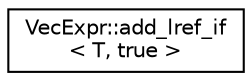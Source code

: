 digraph "Graphical Class Hierarchy"
{
 // LATEX_PDF_SIZE
  edge [fontname="Helvetica",fontsize="10",labelfontname="Helvetica",labelfontsize="10"];
  node [fontname="Helvetica",fontsize="10",shape=record];
  rankdir="LR";
  Node0 [label="VecExpr::add_lref_if\l\< T, true \>",height=0.2,width=0.4,color="black", fillcolor="white", style="filled",URL="$structVecExpr_1_1add__lref__if_3_01T_00_01true_01_4.html",tooltip=" "];
}
